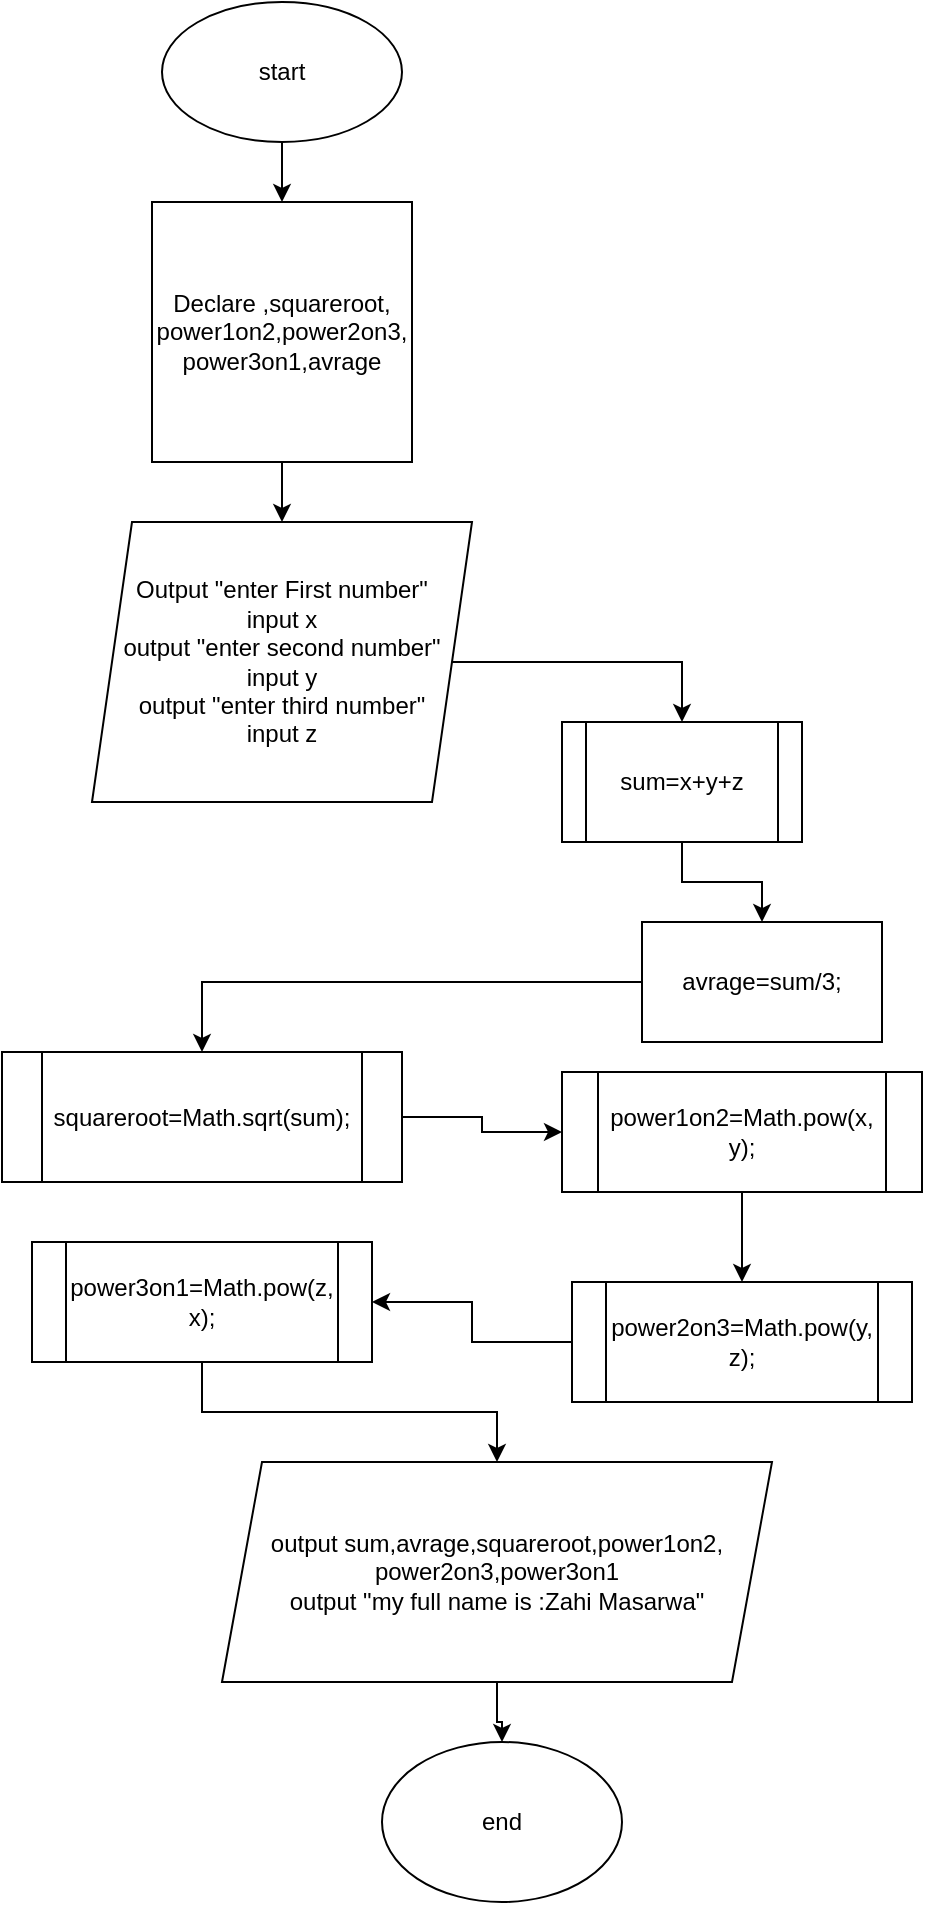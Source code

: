 <mxfile version="14.1.8" type="device"><diagram id="C5RBs43oDa-KdzZeNtuy" name="Page-1"><mxGraphModel dx="1092" dy="494" grid="1" gridSize="10" guides="1" tooltips="1" connect="1" arrows="1" fold="1" page="1" pageScale="1" pageWidth="827" pageHeight="1169" math="0" shadow="0"><root><mxCell id="WIyWlLk6GJQsqaUBKTNV-0"/><mxCell id="WIyWlLk6GJQsqaUBKTNV-1" parent="WIyWlLk6GJQsqaUBKTNV-0"/><mxCell id="eSIjVw5FjO2QQHbEXc4C-16" value="" style="edgeStyle=orthogonalEdgeStyle;rounded=0;orthogonalLoop=1;jettySize=auto;html=1;" edge="1" parent="WIyWlLk6GJQsqaUBKTNV-1" source="JHhgGJh_v8h5XZEyPl9u-0" target="JHhgGJh_v8h5XZEyPl9u-3"><mxGeometry relative="1" as="geometry"/></mxCell><mxCell id="JHhgGJh_v8h5XZEyPl9u-0" value="" style="ellipse;whiteSpace=wrap;html=1;" parent="WIyWlLk6GJQsqaUBKTNV-1" vertex="1"><mxGeometry x="160" y="20" width="120" height="70" as="geometry"/></mxCell><mxCell id="JHhgGJh_v8h5XZEyPl9u-1" value="start" style="text;html=1;strokeColor=none;fillColor=none;align=center;verticalAlign=middle;whiteSpace=wrap;rounded=0;" parent="WIyWlLk6GJQsqaUBKTNV-1" vertex="1"><mxGeometry x="190" y="32.5" width="60" height="45" as="geometry"/></mxCell><mxCell id="JHhgGJh_v8h5XZEyPl9u-6" value="" style="edgeStyle=orthogonalEdgeStyle;rounded=0;orthogonalLoop=1;jettySize=auto;html=1;" parent="WIyWlLk6GJQsqaUBKTNV-1" source="JHhgGJh_v8h5XZEyPl9u-3" target="JHhgGJh_v8h5XZEyPl9u-5" edge="1"><mxGeometry relative="1" as="geometry"/></mxCell><mxCell id="JHhgGJh_v8h5XZEyPl9u-3" value="Declare&amp;nbsp;,squareroot,&lt;br&gt;power1on2,power2on3,&lt;br&gt;power3on1,avrage" style="whiteSpace=wrap;html=1;aspect=fixed;" parent="WIyWlLk6GJQsqaUBKTNV-1" vertex="1"><mxGeometry x="155" y="120" width="130" height="130" as="geometry"/></mxCell><mxCell id="JHhgGJh_v8h5XZEyPl9u-8" value="" style="edgeStyle=orthogonalEdgeStyle;rounded=0;orthogonalLoop=1;jettySize=auto;html=1;entryX=0.5;entryY=0;entryDx=0;entryDy=0;" parent="WIyWlLk6GJQsqaUBKTNV-1" source="JHhgGJh_v8h5XZEyPl9u-5" target="eSIjVw5FjO2QQHbEXc4C-13" edge="1"><mxGeometry relative="1" as="geometry"/></mxCell><mxCell id="JHhgGJh_v8h5XZEyPl9u-5" value="Output &quot;enter First number&quot;&lt;br&gt;input x&lt;br&gt;output &quot;enter second number&quot;&lt;br&gt;input y&lt;br&gt;output &quot;enter third number&quot;&lt;br&gt;input z" style="shape=parallelogram;perimeter=parallelogramPerimeter;whiteSpace=wrap;html=1;fixedSize=1;" parent="WIyWlLk6GJQsqaUBKTNV-1" vertex="1"><mxGeometry x="125" y="280" width="190" height="140" as="geometry"/></mxCell><mxCell id="eSIjVw5FjO2QQHbEXc4C-12" value="" style="edgeStyle=orthogonalEdgeStyle;rounded=0;orthogonalLoop=1;jettySize=auto;html=1;" edge="1" parent="WIyWlLk6GJQsqaUBKTNV-1" source="JHhgGJh_v8h5XZEyPl9u-7" target="eSIjVw5FjO2QQHbEXc4C-4"><mxGeometry relative="1" as="geometry"/></mxCell><mxCell id="JHhgGJh_v8h5XZEyPl9u-7" value="avrage=sum/3;" style="whiteSpace=wrap;html=1;" parent="WIyWlLk6GJQsqaUBKTNV-1" vertex="1"><mxGeometry x="400" y="480" width="120" height="60" as="geometry"/></mxCell><mxCell id="eSIjVw5FjO2QQHbEXc4C-18" value="" style="edgeStyle=orthogonalEdgeStyle;rounded=0;orthogonalLoop=1;jettySize=auto;html=1;" edge="1" parent="WIyWlLk6GJQsqaUBKTNV-1" source="JHhgGJh_v8h5XZEyPl9u-9" target="JHhgGJh_v8h5XZEyPl9u-14"><mxGeometry relative="1" as="geometry"/></mxCell><mxCell id="JHhgGJh_v8h5XZEyPl9u-9" value="output sum,avrage,squareroot,power1on2,&lt;br&gt;power2on3,power3on1&lt;br&gt;output &quot;my full name is :Zahi Masarwa&quot;" style="shape=parallelogram;perimeter=parallelogramPerimeter;whiteSpace=wrap;html=1;fixedSize=1;" parent="WIyWlLk6GJQsqaUBKTNV-1" vertex="1"><mxGeometry x="190" y="750" width="275" height="110" as="geometry"/></mxCell><mxCell id="JHhgGJh_v8h5XZEyPl9u-14" value="end" style="ellipse;whiteSpace=wrap;html=1;" parent="WIyWlLk6GJQsqaUBKTNV-1" vertex="1"><mxGeometry x="270" y="890" width="120" height="80" as="geometry"/></mxCell><mxCell id="eSIjVw5FjO2QQHbEXc4C-6" value="" style="edgeStyle=orthogonalEdgeStyle;rounded=0;orthogonalLoop=1;jettySize=auto;html=1;" edge="1" parent="WIyWlLk6GJQsqaUBKTNV-1" source="eSIjVw5FjO2QQHbEXc4C-4" target="eSIjVw5FjO2QQHbEXc4C-5"><mxGeometry relative="1" as="geometry"/></mxCell><mxCell id="eSIjVw5FjO2QQHbEXc4C-4" value="squareroot=Math.sqrt(sum);" style="shape=process;whiteSpace=wrap;html=1;backgroundOutline=1;" vertex="1" parent="WIyWlLk6GJQsqaUBKTNV-1"><mxGeometry x="80" y="545" width="200" height="65" as="geometry"/></mxCell><mxCell id="eSIjVw5FjO2QQHbEXc4C-8" value="" style="edgeStyle=orthogonalEdgeStyle;rounded=0;orthogonalLoop=1;jettySize=auto;html=1;" edge="1" parent="WIyWlLk6GJQsqaUBKTNV-1" source="eSIjVw5FjO2QQHbEXc4C-5" target="eSIjVw5FjO2QQHbEXc4C-7"><mxGeometry relative="1" as="geometry"/></mxCell><mxCell id="eSIjVw5FjO2QQHbEXc4C-5" value="power1on2=Math.pow(x, y);" style="shape=process;whiteSpace=wrap;html=1;backgroundOutline=1;" vertex="1" parent="WIyWlLk6GJQsqaUBKTNV-1"><mxGeometry x="360" y="555" width="180" height="60" as="geometry"/></mxCell><mxCell id="eSIjVw5FjO2QQHbEXc4C-10" value="" style="edgeStyle=orthogonalEdgeStyle;rounded=0;orthogonalLoop=1;jettySize=auto;html=1;" edge="1" parent="WIyWlLk6GJQsqaUBKTNV-1" source="eSIjVw5FjO2QQHbEXc4C-7" target="eSIjVw5FjO2QQHbEXc4C-9"><mxGeometry relative="1" as="geometry"/></mxCell><mxCell id="eSIjVw5FjO2QQHbEXc4C-7" value="power2on3=Math.pow(y, z);" style="shape=process;whiteSpace=wrap;html=1;backgroundOutline=1;" vertex="1" parent="WIyWlLk6GJQsqaUBKTNV-1"><mxGeometry x="365" y="660" width="170" height="60" as="geometry"/></mxCell><mxCell id="eSIjVw5FjO2QQHbEXc4C-17" value="" style="edgeStyle=orthogonalEdgeStyle;rounded=0;orthogonalLoop=1;jettySize=auto;html=1;" edge="1" parent="WIyWlLk6GJQsqaUBKTNV-1" source="eSIjVw5FjO2QQHbEXc4C-9" target="JHhgGJh_v8h5XZEyPl9u-9"><mxGeometry relative="1" as="geometry"/></mxCell><mxCell id="eSIjVw5FjO2QQHbEXc4C-9" value="power3on1=Math.pow(z, x);" style="shape=process;whiteSpace=wrap;html=1;backgroundOutline=1;" vertex="1" parent="WIyWlLk6GJQsqaUBKTNV-1"><mxGeometry x="95" y="640" width="170" height="60" as="geometry"/></mxCell><mxCell id="eSIjVw5FjO2QQHbEXc4C-15" value="" style="edgeStyle=orthogonalEdgeStyle;rounded=0;orthogonalLoop=1;jettySize=auto;html=1;" edge="1" parent="WIyWlLk6GJQsqaUBKTNV-1" source="eSIjVw5FjO2QQHbEXc4C-13" target="JHhgGJh_v8h5XZEyPl9u-7"><mxGeometry relative="1" as="geometry"/></mxCell><mxCell id="eSIjVw5FjO2QQHbEXc4C-13" value="&lt;span&gt;sum=x+y+z&lt;/span&gt;" style="shape=process;whiteSpace=wrap;html=1;backgroundOutline=1;" vertex="1" parent="WIyWlLk6GJQsqaUBKTNV-1"><mxGeometry x="360" y="380" width="120" height="60" as="geometry"/></mxCell></root></mxGraphModel></diagram></mxfile>
